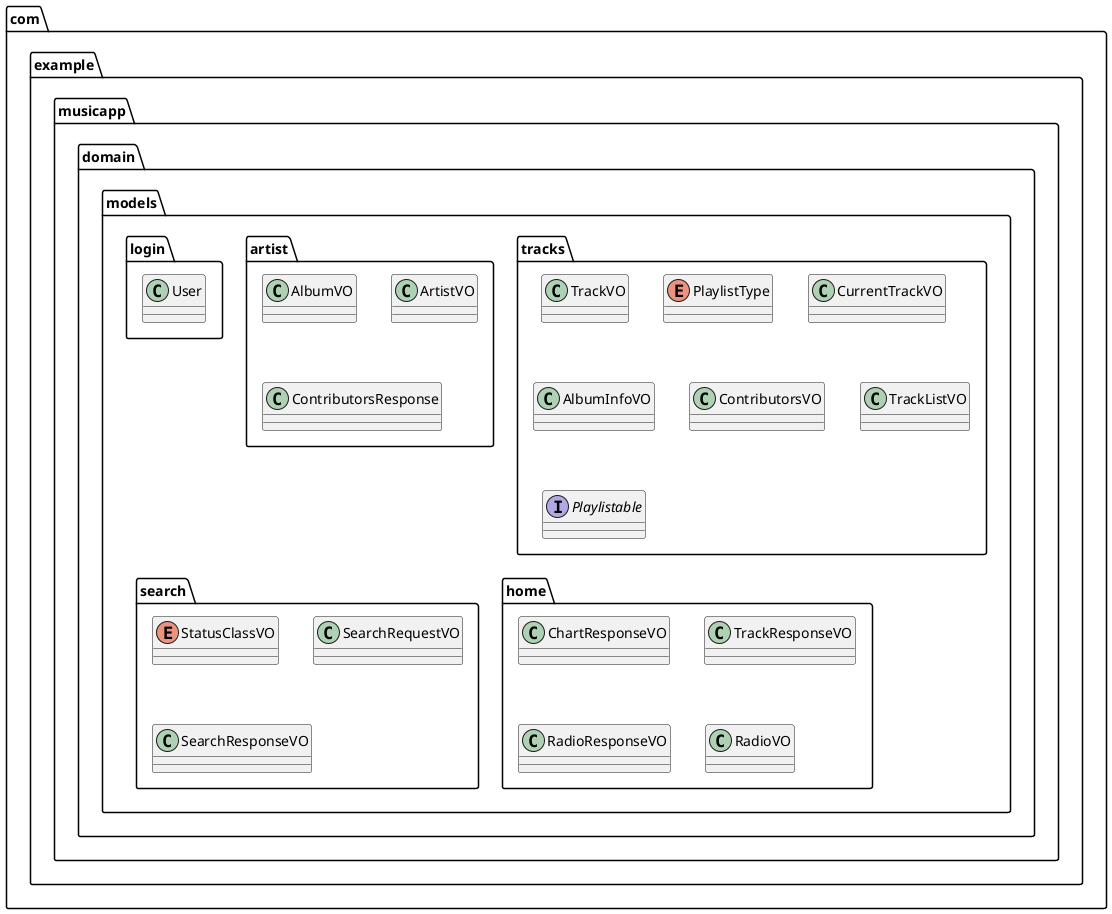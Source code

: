 @startuml
class com.example.musicapp.domain.models.tracks.TrackVO {
}
class com.example.musicapp.domain.models.artist.AlbumVO {
}
class com.example.musicapp.domain.models.home.ChartResponseVO {
}
class com.example.musicapp.domain.models.home.TrackResponseVO {
}
enum com.example.musicapp.domain.models.search.StatusClassVO {
}
enum com.example.musicapp.domain.models.tracks.PlaylistType {
}
class com.example.musicapp.domain.models.login.User {
}
class com.example.musicapp.domain.models.artist.ArtistVO {
}
class com.example.musicapp.domain.models.artist.ContributorsResponse {
}
class com.example.musicapp.domain.models.tracks.CurrentTrackVO {
}
class com.example.musicapp.domain.models.tracks.AlbumInfoVO {
}
class com.example.musicapp.domain.models.tracks.ContributorsVO {
}
class com.example.musicapp.domain.models.tracks.TrackListVO {
}
class com.example.musicapp.domain.models.search.SearchRequestVO {
}
interface com.example.musicapp.domain.models.tracks.Playlistable {
}
class com.example.musicapp.domain.models.home.RadioResponseVO {
}
class com.example.musicapp.domain.models.home.RadioVO {
}
class com.example.musicapp.domain.models.search.SearchResponseVO {
}
@enduml